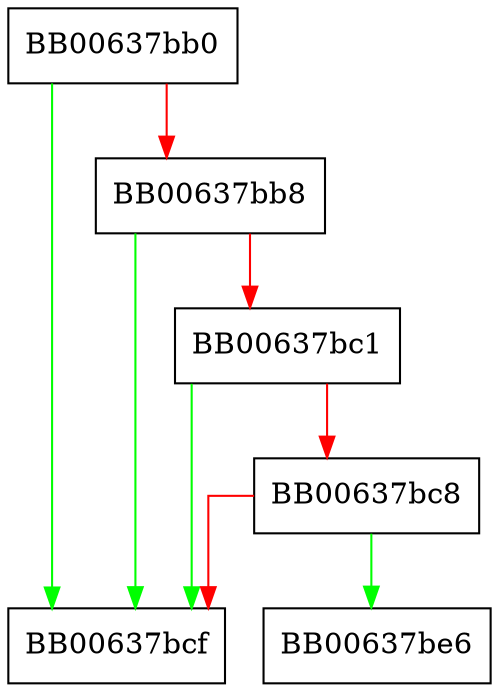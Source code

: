 digraph EVP_PKEY_CTX_get_rsa_pss_saltlen {
  node [shape="box"];
  graph [splines=ortho];
  BB00637bb0 -> BB00637bcf [color="green"];
  BB00637bb0 -> BB00637bb8 [color="red"];
  BB00637bb8 -> BB00637bcf [color="green"];
  BB00637bb8 -> BB00637bc1 [color="red"];
  BB00637bc1 -> BB00637bcf [color="green"];
  BB00637bc1 -> BB00637bc8 [color="red"];
  BB00637bc8 -> BB00637be6 [color="green"];
  BB00637bc8 -> BB00637bcf [color="red"];
}